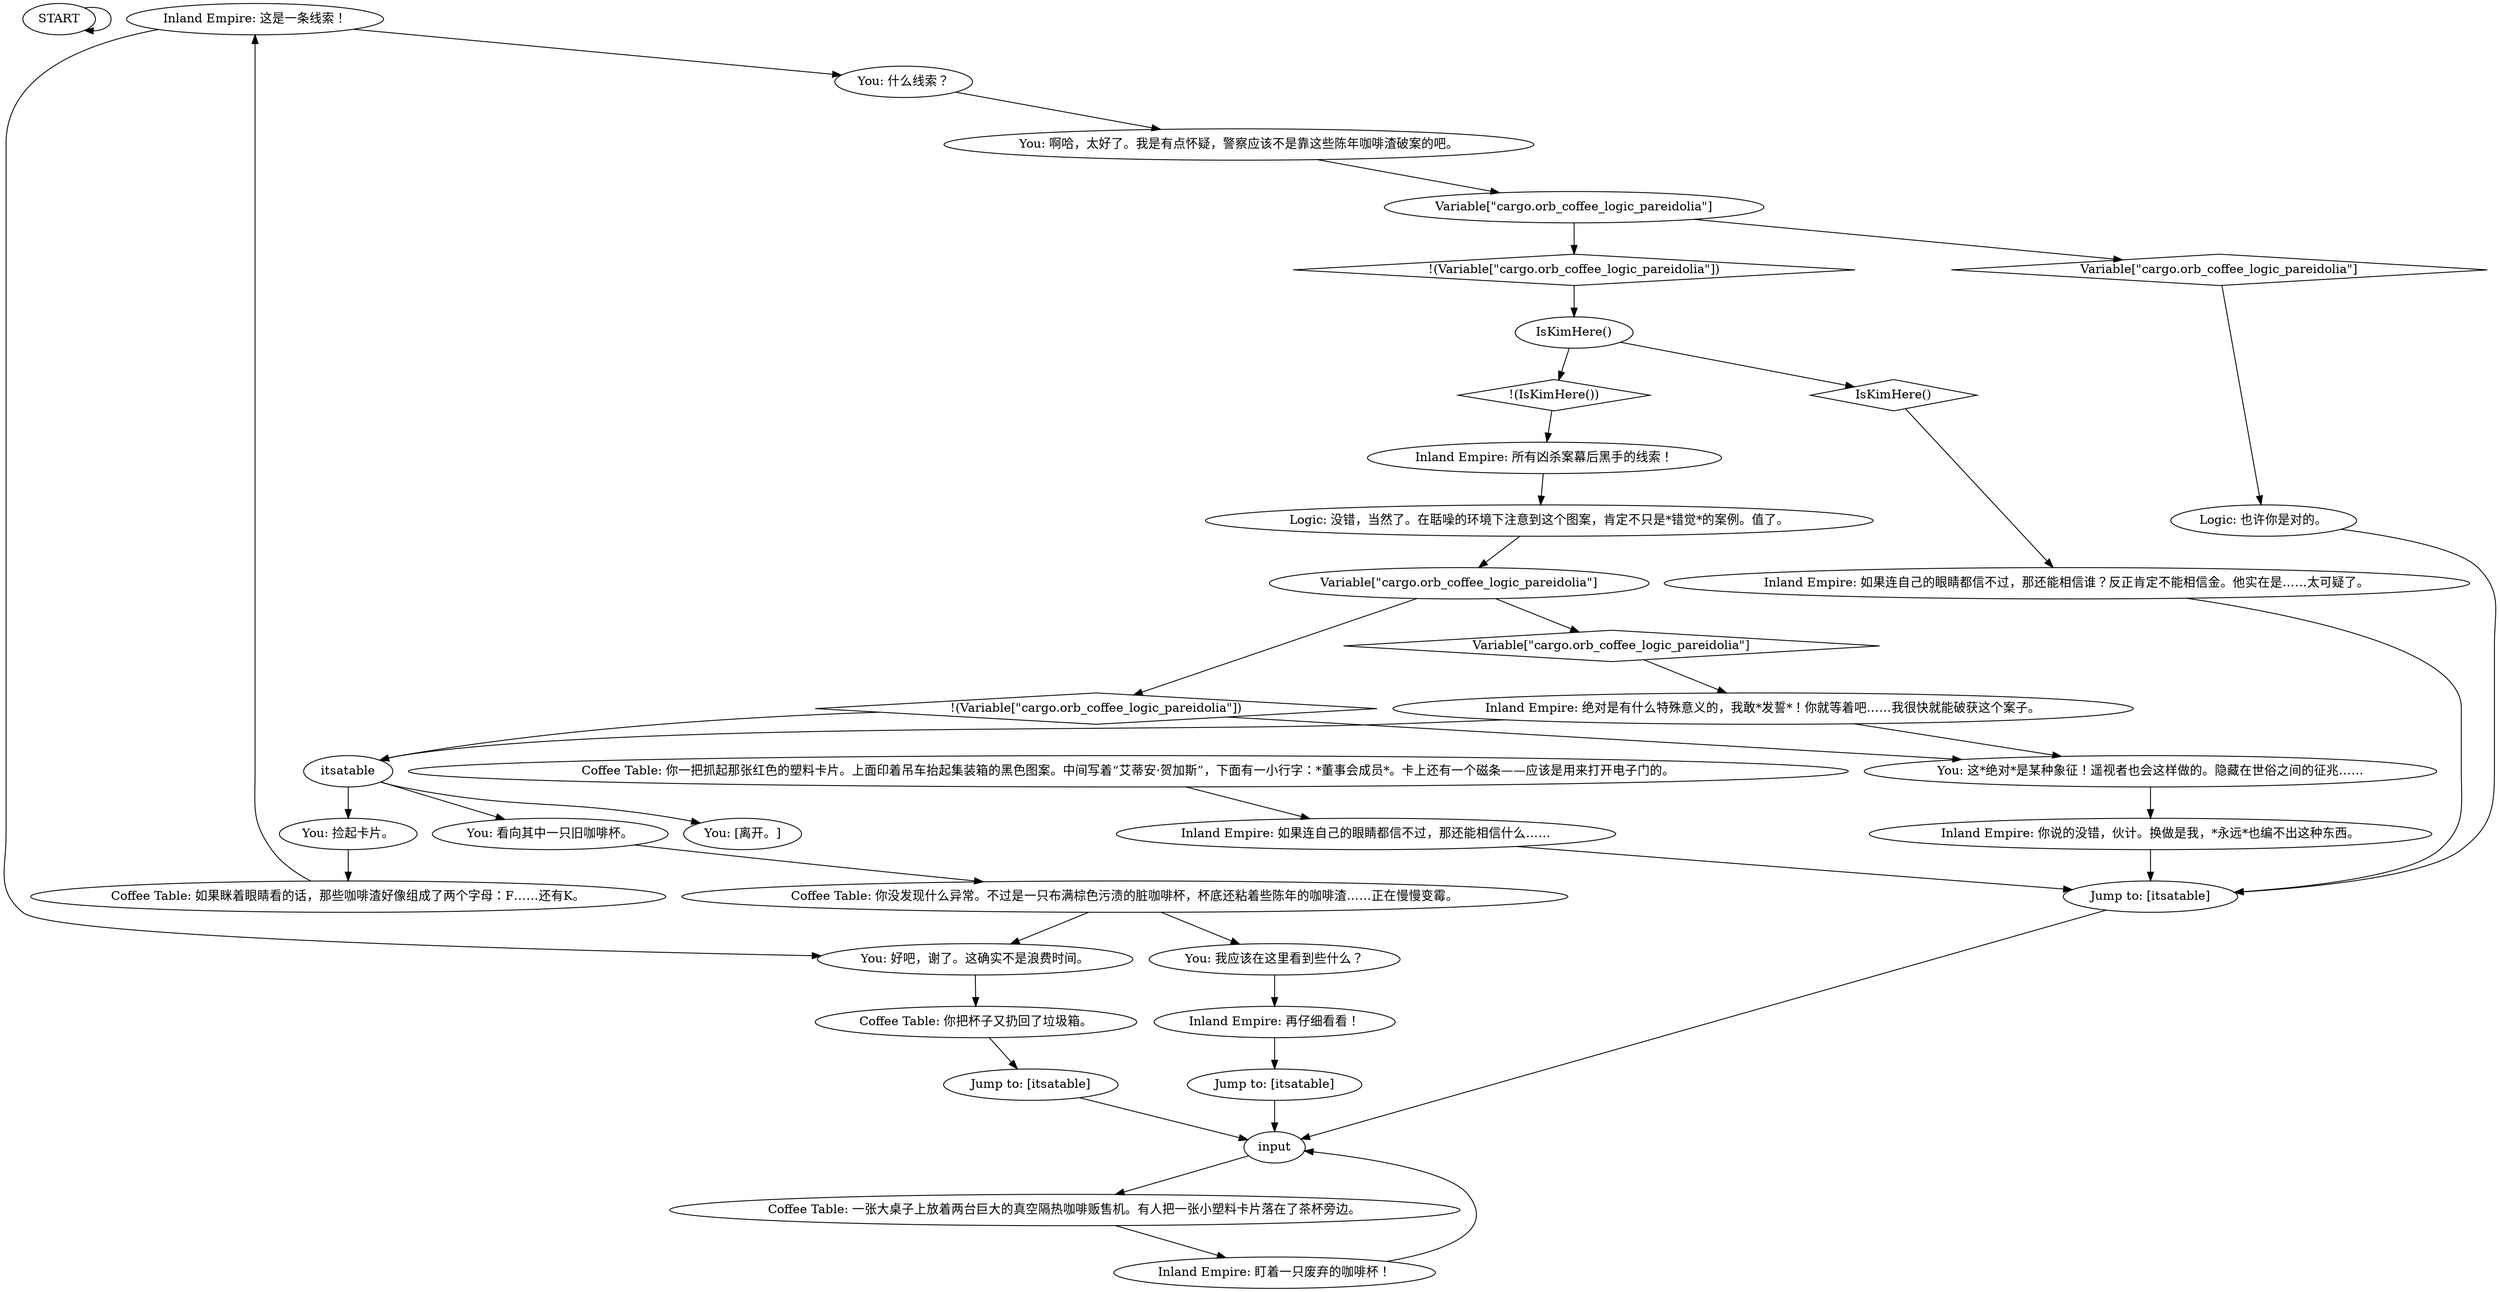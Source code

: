 # EVRART / COFFEE TABLE
# a quick table interaction where you find a different key card to get out of the harbour at night.
# ==================================================
digraph G {
	  0 [label="START"];
	  1 [label="input"];
	  2 [label="itsatable"];
	  3 [label="You: 啊哈，太好了。我是有点怀疑，警察应该不是靠这些陈年咖啡渣破案的吧。"];
	  4 [label="Inland Empire: 所有凶杀案幕后黑手的线索！"];
	  5 [label="Inland Empire: 如果连自己的眼睛都信不过，那还能相信什么……"];
	  6 [label="Jump to: [itsatable]"];
	  7 [label="Coffee Table: 如果眯着眼睛看的话，那些咖啡渣好像组成了两个字母：F……还有K。"];
	  8 [label="Coffee Table: 你一把抓起那张红色的塑料卡片。上面印着吊车抬起集装箱的黑色图案。中间写着“艾蒂安·贺加斯”，下面有一小行字：*董事会成员*。卡上还有一个磁条——应该是用来打开电子门的。"];
	  9 [label="You: 什么线索？"];
	  10 [label="Jump to: [itsatable]"];
	  11 [label="You: 捡起卡片。"];
	  12 [label="Variable[\"cargo.orb_coffee_logic_pareidolia\"]"];
	  13 [label="Variable[\"cargo.orb_coffee_logic_pareidolia\"]", shape=diamond];
	  14 [label="!(Variable[\"cargo.orb_coffee_logic_pareidolia\"])", shape=diamond];
	  15 [label="You: [离开。]"];
	  16 [label="You: 看向其中一只旧咖啡杯。"];
	  17 [label="Inland Empire: 这是一条线索！"];
	  18 [label="You: 我应该在这里看到些什么？"];
	  19 [label="Inland Empire: 绝对是有什么特殊意义的，我敢*发誓*！你就等着吧……我很快就能破获这个案子。"];
	  20 [label="Jump to: [itsatable]"];
	  21 [label="Inland Empire: 再仔细看看！"];
	  22 [label="You: 好吧，谢了。这确实不是浪费时间。"];
	  23 [label="Coffee Table: 你把杯子又扔回了垃圾箱。"];
	  24 [label="Logic: 也许你是对的。"];
	  25 [label="Inland Empire: 如果连自己的眼睛都信不过，那还能相信谁？反正肯定不能相信金。他实在是……太可疑了。"];
	  26 [label="Coffee Table: 一张大桌子上放着两台巨大的真空隔热咖啡贩售机。有人把一张小塑料卡片落在了茶杯旁边。"];
	  27 [label="You: 这*绝对*是某种象征！遥视者也会这样做的。隐藏在世俗之间的征兆……"];
	  28 [label="Coffee Table: 你没发现什么异常。不过是一只布满棕色污渍的脏咖啡杯，杯底还粘着些陈年的咖啡渣……正在慢慢变霉。"];
	  29 [label="Logic: 没错，当然了。在聒噪的环境下注意到这个图案，肯定不只是*错觉*的案例。值了。"];
	  30 [label="Inland Empire: 你说的没错，伙计。换做是我，*永远*也编不出这种东西。"];
	  31 [label="IsKimHere()"];
	  32 [label="IsKimHere()", shape=diamond];
	  33 [label="!(IsKimHere())", shape=diamond];
	  34 [label="Inland Empire: 盯着一只废弃的咖啡杯！"];
	  35 [label="Variable[\"cargo.orb_coffee_logic_pareidolia\"]"];
	  36 [label="Variable[\"cargo.orb_coffee_logic_pareidolia\"]", shape=diamond];
	  37 [label="!(Variable[\"cargo.orb_coffee_logic_pareidolia\"])", shape=diamond];
	  0 -> 0
	  1 -> 26
	  2 -> 16
	  2 -> 11
	  2 -> 15
	  3 -> 35
	  4 -> 29
	  5 -> 10
	  6 -> 1
	  7 -> 17
	  8 -> 5
	  9 -> 3
	  10 -> 1
	  11 -> 7
	  12 -> 13
	  12 -> 14
	  13 -> 19
	  14 -> 2
	  14 -> 27
	  16 -> 28
	  17 -> 9
	  17 -> 22
	  18 -> 21
	  19 -> 2
	  19 -> 27
	  20 -> 1
	  21 -> 6
	  22 -> 23
	  23 -> 20
	  24 -> 10
	  25 -> 10
	  26 -> 34
	  27 -> 30
	  28 -> 18
	  28 -> 22
	  29 -> 12
	  30 -> 10
	  31 -> 32
	  31 -> 33
	  32 -> 25
	  33 -> 4
	  34 -> 1
	  35 -> 36
	  35 -> 37
	  36 -> 24
	  37 -> 31
}

